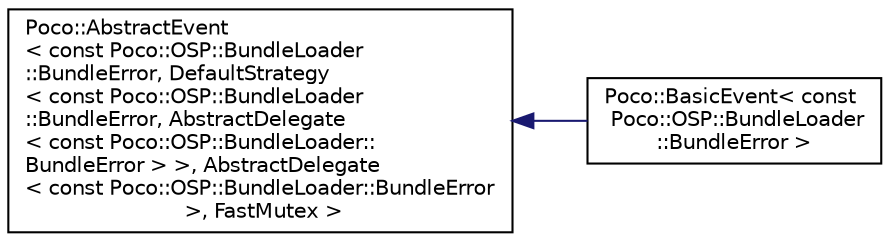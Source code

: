 digraph "Graphical Class Hierarchy"
{
 // LATEX_PDF_SIZE
  edge [fontname="Helvetica",fontsize="10",labelfontname="Helvetica",labelfontsize="10"];
  node [fontname="Helvetica",fontsize="10",shape=record];
  rankdir="LR";
  Node0 [label="Poco::AbstractEvent\l\< const Poco::OSP::BundleLoader\l::BundleError, DefaultStrategy\l\< const Poco::OSP::BundleLoader\l::BundleError, AbstractDelegate\l\< const Poco::OSP::BundleLoader::\lBundleError \> \>, AbstractDelegate\l\< const Poco::OSP::BundleLoader::BundleError\l \>, FastMutex \>",height=0.2,width=0.4,color="black", fillcolor="white", style="filled",URL="$classPoco_1_1AbstractEvent.html",tooltip=" "];
  Node0 -> Node1 [dir="back",color="midnightblue",fontsize="10",style="solid",fontname="Helvetica"];
  Node1 [label="Poco::BasicEvent\< const\l Poco::OSP::BundleLoader\l::BundleError \>",height=0.2,width=0.4,color="black", fillcolor="white", style="filled",URL="$classPoco_1_1BasicEvent.html",tooltip=" "];
}
